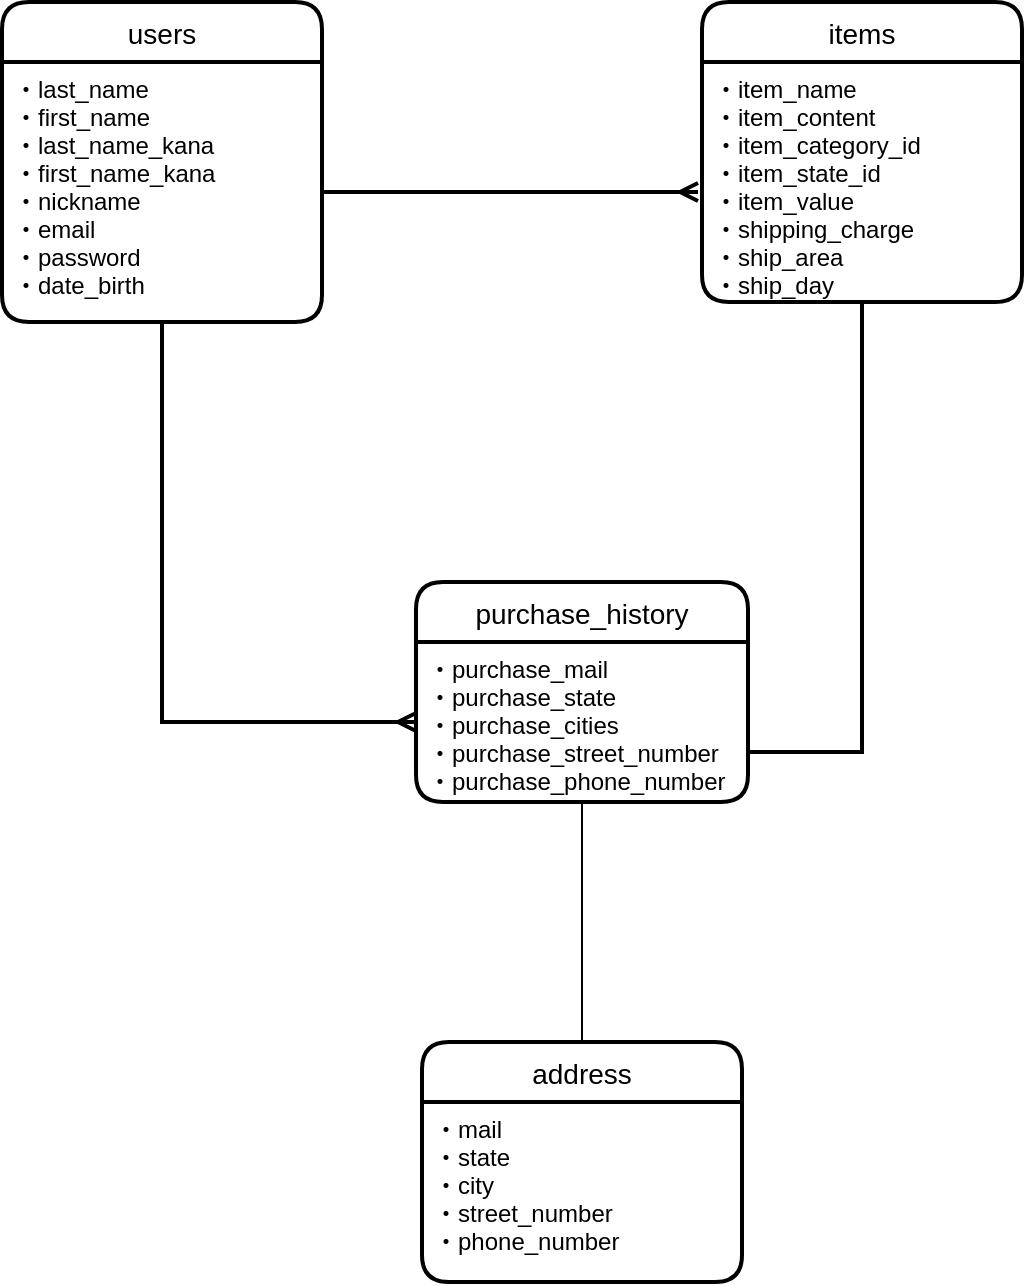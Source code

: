 <mxfile version="13.6.5">
    <diagram id="sx9IrfnIvAPJiMoPF7Sk" name="ページ1">
        <mxGraphModel dx="728" dy="680" grid="1" gridSize="10" guides="1" tooltips="1" connect="1" arrows="1" fold="1" page="1" pageScale="1" pageWidth="827" pageHeight="1169" math="0" shadow="0">
            <root>
                <mxCell id="0"/>
                <mxCell id="1" parent="0"/>
                <mxCell id="9" value="items" style="swimlane;childLayout=stackLayout;horizontal=1;startSize=30;horizontalStack=0;rounded=1;fontSize=14;fontStyle=0;strokeWidth=2;resizeParent=0;resizeLast=1;shadow=0;dashed=0;align=center;" parent="1" vertex="1">
                    <mxGeometry x="560" y="280" width="160" height="150" as="geometry"/>
                </mxCell>
                <mxCell id="10" value="・item_name&#10;・item_content&#10;・item_category_id&#10;・item_state_id&#10;・item_value&#10;・shipping_charge&#10;・ship_area&#10;・ship_day&#10;" style="align=left;strokeColor=none;fillColor=none;spacingLeft=4;fontSize=12;verticalAlign=top;resizable=0;rotatable=0;part=1;" parent="9" vertex="1">
                    <mxGeometry y="30" width="160" height="120" as="geometry"/>
                </mxCell>
                <mxCell id="6" value="users" style="swimlane;childLayout=stackLayout;horizontal=1;startSize=30;horizontalStack=0;rounded=1;fontSize=14;fontStyle=0;strokeWidth=2;resizeParent=0;resizeLast=1;shadow=0;dashed=0;align=center;" parent="1" vertex="1">
                    <mxGeometry x="210" y="280" width="160" height="160" as="geometry"/>
                </mxCell>
                <mxCell id="7" value="・last_name&#10;・first_name&#10;・last_name_kana&#10;・first_name_kana&#10;・nickname&#10;・email&#10;・password&#10;・date_birth" style="align=left;strokeColor=none;fillColor=none;spacingLeft=4;fontSize=12;verticalAlign=top;resizable=0;rotatable=0;part=1;" parent="6" vertex="1">
                    <mxGeometry y="30" width="160" height="130" as="geometry"/>
                </mxCell>
                <mxCell id="13" style="edgeStyle=orthogonalEdgeStyle;rounded=0;orthogonalLoop=1;jettySize=auto;html=1;horizontal=0;endArrow=ERmany;endFill=0;exitX=1;exitY=0.5;exitDx=0;exitDy=0;strokeWidth=2;" parent="1" source="7" edge="1">
                    <mxGeometry relative="1" as="geometry">
                        <mxPoint x="558" y="375" as="targetPoint"/>
                        <mxPoint x="379" y="375" as="sourcePoint"/>
                    </mxGeometry>
                </mxCell>
                <mxCell id="14" style="edgeStyle=orthogonalEdgeStyle;rounded=0;orthogonalLoop=1;jettySize=auto;html=1;entryX=0;entryY=0.5;entryDx=0;entryDy=0;endArrow=ERmany;endFill=0;strokeWidth=2;sourcePerimeterSpacing=0;" parent="1" source="7" target="12" edge="1">
                    <mxGeometry relative="1" as="geometry">
                        <mxPoint x="290" y="650" as="targetPoint"/>
                        <Array as="points">
                            <mxPoint x="290" y="640"/>
                        </Array>
                    </mxGeometry>
                </mxCell>
                <mxCell id="18" style="edgeStyle=orthogonalEdgeStyle;rounded=0;orthogonalLoop=1;jettySize=auto;html=1;endArrow=none;endFill=0;entryX=0.5;entryY=1;entryDx=0;entryDy=0;strokeWidth=2;" parent="1" source="12" target="10" edge="1">
                    <mxGeometry relative="1" as="geometry">
                        <mxPoint x="640" y="655" as="targetPoint"/>
                        <Array as="points">
                            <mxPoint x="640" y="655"/>
                        </Array>
                    </mxGeometry>
                </mxCell>
                <mxCell id="20" value="address" style="swimlane;childLayout=stackLayout;horizontal=1;startSize=30;horizontalStack=0;rounded=1;fontSize=14;fontStyle=0;strokeWidth=2;resizeParent=0;resizeLast=1;shadow=0;dashed=0;align=center;" vertex="1" parent="1">
                    <mxGeometry x="420" y="800" width="160" height="120" as="geometry"/>
                </mxCell>
                <mxCell id="21" value="・mail&#10;・state&#10;・city&#10;・street_number&#10;・phone_number" style="align=left;strokeColor=none;fillColor=none;spacingLeft=4;fontSize=12;verticalAlign=top;resizable=0;rotatable=0;part=1;" vertex="1" parent="20">
                    <mxGeometry y="30" width="160" height="90" as="geometry"/>
                </mxCell>
                <mxCell id="11" value="purchase_history" style="swimlane;childLayout=stackLayout;horizontal=1;startSize=30;horizontalStack=0;rounded=1;fontSize=14;fontStyle=0;strokeWidth=2;resizeParent=0;resizeLast=1;shadow=0;dashed=0;align=center;" parent="1" vertex="1">
                    <mxGeometry x="417" y="570" width="166" height="110" as="geometry"/>
                </mxCell>
                <mxCell id="12" value="・purchase_mail&#10;・purchase_state&#10;・purchase_cities&#10;・purchase_street_number&#10;・purchase_phone_number&#10;&#10;" style="align=left;strokeColor=none;fillColor=none;spacingLeft=4;fontSize=12;verticalAlign=top;resizable=0;rotatable=0;part=1;" parent="11" vertex="1">
                    <mxGeometry y="30" width="166" height="80" as="geometry"/>
                </mxCell>
                <mxCell id="23" style="edgeStyle=orthogonalEdgeStyle;rounded=0;orthogonalLoop=1;jettySize=auto;html=1;entryX=0.5;entryY=0;entryDx=0;entryDy=0;endArrow=none;endFill=0;" edge="1" parent="1" source="12" target="20">
                    <mxGeometry relative="1" as="geometry"/>
                </mxCell>
            </root>
        </mxGraphModel>
    </diagram>
</mxfile>